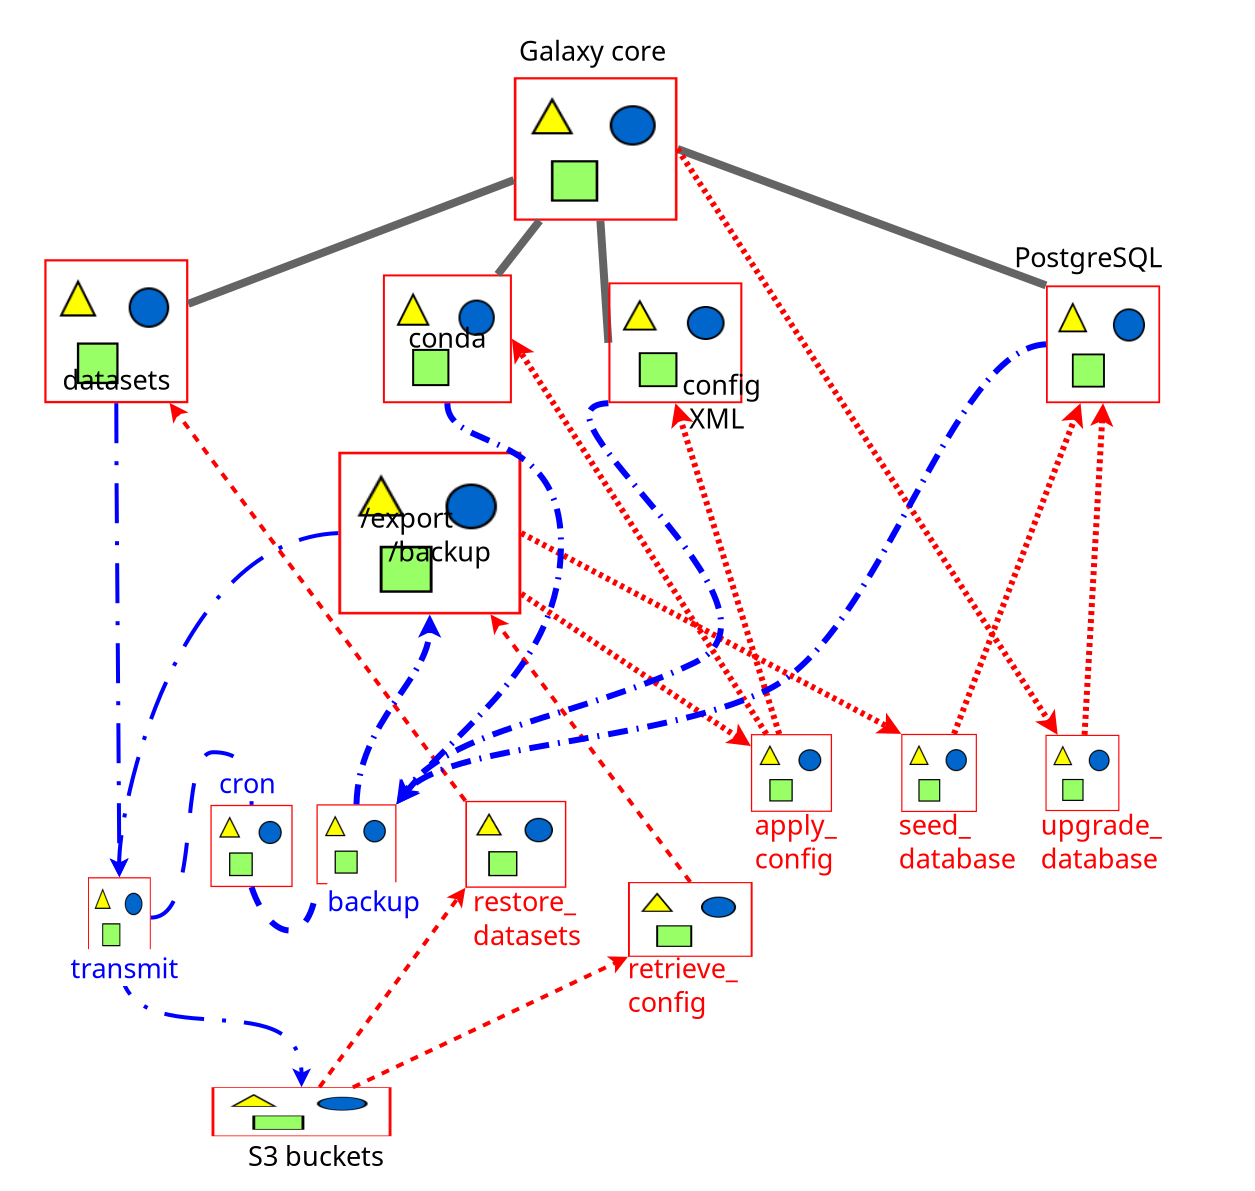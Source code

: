 <?xml version="1.0" encoding="UTF-8"?>
<dia:diagram xmlns:dia="http://www.lysator.liu.se/~alla/dia/">
  <dia:layer name="Background" visible="true" connectable="true">
    <dia:object type="Standard - Box" version="0" id="O0">
      <dia:attribute name="obj_pos">
        <dia:point val="7.05,-8.153"/>
      </dia:attribute>
      <dia:attribute name="obj_bb">
        <dia:rectangle val="7,-8.203;69.7,51.297"/>
      </dia:attribute>
      <dia:attribute name="elem_corner">
        <dia:point val="7.05,-8.153"/>
      </dia:attribute>
      <dia:attribute name="elem_width">
        <dia:real val="62.6"/>
      </dia:attribute>
      <dia:attribute name="elem_height">
        <dia:real val="59.4"/>
      </dia:attribute>
      <dia:attribute name="border_color">
        <dia:color val="#ffffffff"/>
      </dia:attribute>
      <dia:attribute name="show_background">
        <dia:boolean val="true"/>
      </dia:attribute>
    </dia:object>
  </dia:layer>
  <dia:layer name="foreground" visible="true" connectable="true" active="true">
    <dia:object type="Standard - Image" version="0" id="O1">
      <dia:attribute name="obj_pos">
        <dia:point val="32.644,-4.394"/>
      </dia:attribute>
      <dia:attribute name="obj_bb">
        <dia:rectangle val="32.644,-4.394;40.824,2.783"/>
      </dia:attribute>
      <dia:attribute name="elem_corner">
        <dia:point val="32.644,-4.394"/>
      </dia:attribute>
      <dia:attribute name="elem_width">
        <dia:real val="8.18"/>
      </dia:attribute>
      <dia:attribute name="elem_height">
        <dia:real val="7.177"/>
      </dia:attribute>
      <dia:attribute name="draw_border">
        <dia:boolean val="false"/>
      </dia:attribute>
      <dia:attribute name="keep_aspect">
        <dia:boolean val="true"/>
      </dia:attribute>
      <dia:attribute name="file">
        <dia:string>#/zpdrone/drone/home/art/src/galaxy-tardis-poster/tardis_cartoon/GalaxyInstance.svg#</dia:string>
      </dia:attribute>
    </dia:object>
    <dia:object type="Standard - Image" version="0" id="O2">
      <dia:attribute name="obj_pos">
        <dia:point val="9.165,4.707"/>
      </dia:attribute>
      <dia:attribute name="obj_bb">
        <dia:rectangle val="9.165,4.707;16.365,11.907"/>
      </dia:attribute>
      <dia:attribute name="elem_corner">
        <dia:point val="9.165,4.707"/>
      </dia:attribute>
      <dia:attribute name="elem_width">
        <dia:real val="7.2"/>
      </dia:attribute>
      <dia:attribute name="elem_height">
        <dia:real val="7.2"/>
      </dia:attribute>
      <dia:attribute name="draw_border">
        <dia:boolean val="false"/>
      </dia:attribute>
      <dia:attribute name="keep_aspect">
        <dia:boolean val="true"/>
      </dia:attribute>
      <dia:attribute name="file">
        <dia:string>#/zpdrone/drone/home/art/src/galaxy-tardis-poster/tardis_cartoon/dataset-148595.svg#</dia:string>
      </dia:attribute>
    </dia:object>
    <dia:object type="Standard - Image" version="0" id="O3">
      <dia:attribute name="obj_pos">
        <dia:point val="26.095,5.468"/>
      </dia:attribute>
      <dia:attribute name="obj_bb">
        <dia:rectangle val="26.095,5.468;32.545,11.907"/>
      </dia:attribute>
      <dia:attribute name="elem_corner">
        <dia:point val="26.095,5.468"/>
      </dia:attribute>
      <dia:attribute name="elem_width">
        <dia:real val="6.45"/>
      </dia:attribute>
      <dia:attribute name="elem_height">
        <dia:real val="6.44"/>
      </dia:attribute>
      <dia:attribute name="draw_border">
        <dia:boolean val="false"/>
      </dia:attribute>
      <dia:attribute name="keep_aspect">
        <dia:boolean val="true"/>
      </dia:attribute>
      <dia:attribute name="file">
        <dia:string>#/zpdrone/drone/home/art/src/galaxy-tardis-poster/Ouroboros-simple.svg#</dia:string>
      </dia:attribute>
    </dia:object>
    <dia:object type="Standard - Image" version="0" id="O4">
      <dia:attribute name="obj_pos">
        <dia:point val="44.496,28.451"/>
      </dia:attribute>
      <dia:attribute name="obj_bb">
        <dia:rectangle val="44.496,28.451;48.553,32.34"/>
      </dia:attribute>
      <dia:attribute name="elem_corner">
        <dia:point val="44.496,28.451"/>
      </dia:attribute>
      <dia:attribute name="elem_width">
        <dia:real val="4.056"/>
      </dia:attribute>
      <dia:attribute name="elem_height">
        <dia:real val="3.889"/>
      </dia:attribute>
      <dia:attribute name="draw_border">
        <dia:boolean val="false"/>
      </dia:attribute>
      <dia:attribute name="keep_aspect">
        <dia:boolean val="true"/>
      </dia:attribute>
      <dia:attribute name="file">
        <dia:string>#/zpdrone/drone/home/art/src/galaxy-tardis-poster/gears-467261-153008-mix.svg#</dia:string>
      </dia:attribute>
    </dia:object>
    <dia:object type="Standard - Image" version="0" id="O5">
      <dia:attribute name="obj_pos">
        <dia:point val="59.249,6.017"/>
      </dia:attribute>
      <dia:attribute name="obj_bb">
        <dia:rectangle val="59.249,6.017;64.959,11.907"/>
      </dia:attribute>
      <dia:attribute name="elem_corner">
        <dia:point val="59.249,6.017"/>
      </dia:attribute>
      <dia:attribute name="elem_width">
        <dia:real val="5.71"/>
      </dia:attribute>
      <dia:attribute name="elem_height">
        <dia:real val="5.89"/>
      </dia:attribute>
      <dia:attribute name="draw_border">
        <dia:boolean val="false"/>
      </dia:attribute>
      <dia:attribute name="keep_aspect">
        <dia:boolean val="true"/>
      </dia:attribute>
      <dia:attribute name="file">
        <dia:string>#/zpdrone/drone/home/art/src/galaxy-tardis-poster/tardis_cartoon/Postgresql_elephant.svg#</dia:string>
      </dia:attribute>
    </dia:object>
    <dia:object type="Standard - Image" version="0" id="O6">
      <dia:attribute name="obj_pos">
        <dia:point val="23.863,14.336"/>
      </dia:attribute>
      <dia:attribute name="obj_bb">
        <dia:rectangle val="23.863,14.336;33.013,22.469"/>
      </dia:attribute>
      <dia:attribute name="elem_corner">
        <dia:point val="23.863,14.336"/>
      </dia:attribute>
      <dia:attribute name="elem_width">
        <dia:real val="9.15"/>
      </dia:attribute>
      <dia:attribute name="elem_height">
        <dia:real val="8.133"/>
      </dia:attribute>
      <dia:attribute name="draw_border">
        <dia:boolean val="false"/>
      </dia:attribute>
      <dia:attribute name="keep_aspect">
        <dia:boolean val="true"/>
      </dia:attribute>
      <dia:attribute name="file">
        <dia:string>#/zpdrone/drone/home/art/src/galaxy-tardis-poster/tardis_cartoon/folder-151584.svg#</dia:string>
      </dia:attribute>
    </dia:object>
    <dia:object type="Standard - Image" version="0" id="O7">
      <dia:attribute name="obj_pos">
        <dia:point val="11.35,35.607"/>
      </dia:attribute>
      <dia:attribute name="obj_bb">
        <dia:rectangle val="11.35,35.607;14.489,39.589"/>
      </dia:attribute>
      <dia:attribute name="elem_corner">
        <dia:point val="11.35,35.607"/>
      </dia:attribute>
      <dia:attribute name="elem_width">
        <dia:real val="3.139"/>
      </dia:attribute>
      <dia:attribute name="elem_height">
        <dia:real val="3.982"/>
      </dia:attribute>
      <dia:attribute name="draw_border">
        <dia:boolean val="false"/>
      </dia:attribute>
      <dia:attribute name="keep_aspect">
        <dia:boolean val="true"/>
      </dia:attribute>
      <dia:attribute name="file">
        <dia:string>#/zpdrone/drone/home/art/src/galaxy-tardis-poster/transmitter-312354.svg#</dia:string>
      </dia:attribute>
    </dia:object>
    <dia:object type="Standard - Image" version="0" id="O8">
      <dia:attribute name="obj_pos">
        <dia:point val="17.528,46.108"/>
      </dia:attribute>
      <dia:attribute name="obj_bb">
        <dia:rectangle val="17.528,46.108;26.523,48.558"/>
      </dia:attribute>
      <dia:attribute name="elem_corner">
        <dia:point val="17.528,46.108"/>
      </dia:attribute>
      <dia:attribute name="elem_width">
        <dia:real val="8.996"/>
      </dia:attribute>
      <dia:attribute name="elem_height">
        <dia:real val="2.45"/>
      </dia:attribute>
      <dia:attribute name="draw_border">
        <dia:boolean val="false"/>
      </dia:attribute>
      <dia:attribute name="keep_aspect">
        <dia:boolean val="true"/>
      </dia:attribute>
      <dia:attribute name="file">
        <dia:string>#/zpdrone/drone/home/art/src/galaxy-tardis-poster/tardis_cartoon/Ceph_logo.png#</dia:string>
      </dia:attribute>
    </dia:object>
    <dia:object type="Standard - Image" version="0" id="O9">
      <dia:attribute name="obj_pos">
        <dia:point val="30.219,31.79"/>
      </dia:attribute>
      <dia:attribute name="obj_bb">
        <dia:rectangle val="30.219,31.79;35.269,36.135"/>
      </dia:attribute>
      <dia:attribute name="elem_corner">
        <dia:point val="30.219,31.79"/>
      </dia:attribute>
      <dia:attribute name="elem_width">
        <dia:real val="5.05"/>
      </dia:attribute>
      <dia:attribute name="elem_height">
        <dia:real val="4.346"/>
      </dia:attribute>
      <dia:attribute name="draw_border">
        <dia:boolean val="false"/>
      </dia:attribute>
      <dia:attribute name="keep_aspect">
        <dia:boolean val="true"/>
      </dia:attribute>
      <dia:attribute name="file">
        <dia:string>#/zpdrone/drone/home/art/src/galaxy-tardis-poster/dataset-148595-153008-mix.svg#</dia:string>
      </dia:attribute>
    </dia:object>
    <dia:object type="Standard - Image" version="0" id="O10">
      <dia:attribute name="obj_pos">
        <dia:point val="38.348,35.849"/>
      </dia:attribute>
      <dia:attribute name="obj_bb">
        <dia:rectangle val="38.348,35.849;44.581,39.589"/>
      </dia:attribute>
      <dia:attribute name="elem_corner">
        <dia:point val="38.348,35.849"/>
      </dia:attribute>
      <dia:attribute name="elem_width">
        <dia:real val="6.233"/>
      </dia:attribute>
      <dia:attribute name="elem_height">
        <dia:real val="3.74"/>
      </dia:attribute>
      <dia:attribute name="draw_border">
        <dia:boolean val="false"/>
      </dia:attribute>
      <dia:attribute name="keep_aspect">
        <dia:boolean val="true"/>
      </dia:attribute>
      <dia:attribute name="file">
        <dia:string>#/zpdrone/drone/home/art/src/galaxy-tardis-poster/undelete-146276.svg#</dia:string>
      </dia:attribute>
    </dia:object>
    <dia:object type="Standard - Image" version="0" id="O11">
      <dia:attribute name="obj_pos">
        <dia:point val="52.013,28.441"/>
      </dia:attribute>
      <dia:attribute name="obj_bb">
        <dia:rectangle val="52.013,28.441;55.796,32.349"/>
      </dia:attribute>
      <dia:attribute name="elem_corner">
        <dia:point val="52.013,28.441"/>
      </dia:attribute>
      <dia:attribute name="elem_width">
        <dia:real val="3.783"/>
      </dia:attribute>
      <dia:attribute name="elem_height">
        <dia:real val="3.908"/>
      </dia:attribute>
      <dia:attribute name="draw_border">
        <dia:boolean val="false"/>
      </dia:attribute>
      <dia:attribute name="keep_aspect">
        <dia:boolean val="true"/>
      </dia:attribute>
      <dia:attribute name="file">
        <dia:string>#/zpdrone/drone/home/art/src/galaxy-tardis-poster/PostgreSQL-153008-mix.svg#</dia:string>
      </dia:attribute>
    </dia:object>
    <dia:object type="Standard - Image" version="0" id="O12">
      <dia:attribute name="obj_pos">
        <dia:point val="59.223,28.488"/>
      </dia:attribute>
      <dia:attribute name="obj_bb">
        <dia:rectangle val="59.223,28.488;62.921,32.302"/>
      </dia:attribute>
      <dia:attribute name="elem_corner">
        <dia:point val="59.223,28.488"/>
      </dia:attribute>
      <dia:attribute name="elem_width">
        <dia:real val="3.697"/>
      </dia:attribute>
      <dia:attribute name="elem_height">
        <dia:real val="3.814"/>
      </dia:attribute>
      <dia:attribute name="draw_border">
        <dia:boolean val="false"/>
      </dia:attribute>
      <dia:attribute name="keep_aspect">
        <dia:boolean val="true"/>
      </dia:attribute>
      <dia:attribute name="file">
        <dia:string>#/zpdrone/drone/home/art/src/galaxy-tardis-poster/PostgreSQL_upgrade.svg#</dia:string>
      </dia:attribute>
    </dia:object>
    <dia:object type="Standard - Image" version="0" id="O13">
      <dia:attribute name="obj_pos">
        <dia:point val="22.774,31.962"/>
      </dia:attribute>
      <dia:attribute name="obj_bb">
        <dia:rectangle val="22.774,31.962;26.774,35.962"/>
      </dia:attribute>
      <dia:attribute name="elem_corner">
        <dia:point val="22.774,31.962"/>
      </dia:attribute>
      <dia:attribute name="elem_width">
        <dia:real val="4"/>
      </dia:attribute>
      <dia:attribute name="elem_height">
        <dia:real val="4"/>
      </dia:attribute>
      <dia:attribute name="draw_border">
        <dia:boolean val="false"/>
      </dia:attribute>
      <dia:attribute name="keep_aspect">
        <dia:boolean val="true"/>
      </dia:attribute>
      <dia:attribute name="file">
        <dia:string>#/zpdrone/drone/home/art/src/galaxy-tardis-poster/backup-153008.svg#</dia:string>
      </dia:attribute>
    </dia:object>
    <dia:object type="Standard - Image" version="0" id="O14">
      <dia:attribute name="obj_pos">
        <dia:point val="17.471,31.99"/>
      </dia:attribute>
      <dia:attribute name="obj_bb">
        <dia:rectangle val="17.471,31.99;21.582,36.101"/>
      </dia:attribute>
      <dia:attribute name="elem_corner">
        <dia:point val="17.471,31.99"/>
      </dia:attribute>
      <dia:attribute name="elem_width">
        <dia:real val="4.111"/>
      </dia:attribute>
      <dia:attribute name="elem_height">
        <dia:real val="4.111"/>
      </dia:attribute>
      <dia:attribute name="draw_border">
        <dia:boolean val="false"/>
      </dia:attribute>
      <dia:attribute name="keep_aspect">
        <dia:boolean val="true"/>
      </dia:attribute>
      <dia:attribute name="file">
        <dia:string>#/zpdrone/drone/home/art/src/galaxy-tardis-poster/clock-308937.svg#</dia:string>
      </dia:attribute>
    </dia:object>
    <dia:object type="Standard - Line" version="0" id="O15">
      <dia:attribute name="obj_pos">
        <dia:point val="16.365,6.939"/>
      </dia:attribute>
      <dia:attribute name="obj_bb">
        <dia:rectangle val="16.107,0.49;32.905,7.197"/>
      </dia:attribute>
      <dia:attribute name="conn_endpoints">
        <dia:point val="16.365,6.939"/>
        <dia:point val="32.647,0.748"/>
      </dia:attribute>
      <dia:attribute name="numcp">
        <dia:int val="1"/>
      </dia:attribute>
      <dia:attribute name="line_color">
        <dia:color val="#646464ff"/>
      </dia:attribute>
      <dia:attribute name="line_width">
        <dia:real val="0.4"/>
      </dia:attribute>
      <dia:connections>
        <dia:connection handle="0" to="O2" connection="8"/>
        <dia:connection handle="1" to="O1" connection="8"/>
      </dia:connections>
    </dia:object>
    <dia:object type="Standard - Line" version="0" id="O16">
      <dia:attribute name="obj_pos">
        <dia:point val="31.835,5.468"/>
      </dia:attribute>
      <dia:attribute name="obj_bb">
        <dia:rectangle val="31.554,2.502;34.213,5.748"/>
      </dia:attribute>
      <dia:attribute name="conn_endpoints">
        <dia:point val="31.835,5.468"/>
        <dia:point val="33.932,2.783"/>
      </dia:attribute>
      <dia:attribute name="numcp">
        <dia:int val="1"/>
      </dia:attribute>
      <dia:attribute name="line_color">
        <dia:color val="#646464ff"/>
      </dia:attribute>
      <dia:attribute name="line_width">
        <dia:real val="0.4"/>
      </dia:attribute>
      <dia:connections>
        <dia:connection handle="0" to="O3" connection="8"/>
        <dia:connection handle="1" to="O1" connection="8"/>
      </dia:connections>
    </dia:object>
    <dia:object type="Standard - Line" version="0" id="O17">
      <dia:attribute name="obj_pos">
        <dia:point val="37.369,8.887"/>
      </dia:attribute>
      <dia:attribute name="obj_bb">
        <dia:rectangle val="36.757,2.57;37.582,9.1"/>
      </dia:attribute>
      <dia:attribute name="conn_endpoints">
        <dia:point val="37.369,8.887"/>
        <dia:point val="36.969,2.782"/>
      </dia:attribute>
      <dia:attribute name="numcp">
        <dia:int val="1"/>
      </dia:attribute>
      <dia:attribute name="line_color">
        <dia:color val="#646464ff"/>
      </dia:attribute>
      <dia:attribute name="line_width">
        <dia:real val="0.4"/>
      </dia:attribute>
      <dia:connections>
        <dia:connection handle="0" to="O39" connection="3"/>
        <dia:connection handle="1" to="O1" connection="8"/>
      </dia:connections>
    </dia:object>
    <dia:object type="Standard - Line" version="0" id="O18">
      <dia:attribute name="obj_pos">
        <dia:point val="59.249,6.017"/>
      </dia:attribute>
      <dia:attribute name="obj_bb">
        <dia:rectangle val="40.567,-1.063;59.506,6.274"/>
      </dia:attribute>
      <dia:attribute name="conn_endpoints">
        <dia:point val="59.249,6.017"/>
        <dia:point val="40.824,-0.806"/>
      </dia:attribute>
      <dia:attribute name="numcp">
        <dia:int val="1"/>
      </dia:attribute>
      <dia:attribute name="line_color">
        <dia:color val="#646464ff"/>
      </dia:attribute>
      <dia:attribute name="line_width">
        <dia:real val="0.4"/>
      </dia:attribute>
      <dia:connections>
        <dia:connection handle="0" to="O5" connection="0"/>
        <dia:connection handle="1" to="O1" connection="4"/>
      </dia:connections>
    </dia:object>
    <dia:object type="Standard - Line" version="0" id="O19">
      <dia:attribute name="obj_pos">
        <dia:point val="40.824,-0.806"/>
      </dia:attribute>
      <dia:attribute name="obj_bb">
        <dia:rectangle val="40.617,-1.013;60.042,28.696"/>
      </dia:attribute>
      <dia:attribute name="conn_endpoints">
        <dia:point val="40.824,-0.806"/>
        <dia:point val="59.835,28.488"/>
      </dia:attribute>
      <dia:attribute name="numcp">
        <dia:int val="1"/>
      </dia:attribute>
      <dia:attribute name="line_color">
        <dia:color val="#ff0000ff"/>
      </dia:attribute>
      <dia:attribute name="line_width">
        <dia:real val="0.3"/>
      </dia:attribute>
      <dia:attribute name="line_style">
        <dia:enum val="4"/>
      </dia:attribute>
      <dia:attribute name="end_arrow">
        <dia:enum val="22"/>
      </dia:attribute>
      <dia:attribute name="end_arrow_length">
        <dia:real val="0.5"/>
      </dia:attribute>
      <dia:attribute name="end_arrow_width">
        <dia:real val="0.5"/>
      </dia:attribute>
      <dia:attribute name="dashlength">
        <dia:real val="2.0"/>
      </dia:attribute>
      <dia:connections>
        <dia:connection handle="0" to="O1" connection="4"/>
        <dia:connection handle="1" to="O12" connection="8"/>
      </dia:connections>
    </dia:object>
    <dia:object type="Standard - Line" version="0" id="O20">
      <dia:attribute name="obj_pos">
        <dia:point val="61.178,28.489"/>
      </dia:attribute>
      <dia:attribute name="obj_bb">
        <dia:rectangle val="61.02,11.749;62.623,28.647"/>
      </dia:attribute>
      <dia:attribute name="conn_endpoints">
        <dia:point val="61.178,28.489"/>
        <dia:point val="62.104,11.907"/>
      </dia:attribute>
      <dia:attribute name="numcp">
        <dia:int val="1"/>
      </dia:attribute>
      <dia:attribute name="line_color">
        <dia:color val="#ff0000ff"/>
      </dia:attribute>
      <dia:attribute name="line_width">
        <dia:real val="0.3"/>
      </dia:attribute>
      <dia:attribute name="line_style">
        <dia:enum val="4"/>
      </dia:attribute>
      <dia:attribute name="end_arrow">
        <dia:enum val="22"/>
      </dia:attribute>
      <dia:attribute name="end_arrow_length">
        <dia:real val="0.5"/>
      </dia:attribute>
      <dia:attribute name="end_arrow_width">
        <dia:real val="0.5"/>
      </dia:attribute>
      <dia:attribute name="dashlength">
        <dia:real val="2.0"/>
      </dia:attribute>
      <dia:connections>
        <dia:connection handle="0" to="O12" connection="8"/>
        <dia:connection handle="1" to="O5" connection="6"/>
      </dia:connections>
    </dia:object>
    <dia:object type="Standard - Line" version="0" id="O21">
      <dia:attribute name="obj_pos">
        <dia:point val="33.013,18.402"/>
      </dia:attribute>
      <dia:attribute name="obj_bb">
        <dia:rectangle val="32.81,18.2;52.216,28.644"/>
      </dia:attribute>
      <dia:attribute name="conn_endpoints">
        <dia:point val="33.013,18.402"/>
        <dia:point val="52.013,28.441"/>
      </dia:attribute>
      <dia:attribute name="numcp">
        <dia:int val="1"/>
      </dia:attribute>
      <dia:attribute name="line_color">
        <dia:color val="#ff0000ff"/>
      </dia:attribute>
      <dia:attribute name="line_width">
        <dia:real val="0.3"/>
      </dia:attribute>
      <dia:attribute name="line_style">
        <dia:enum val="4"/>
      </dia:attribute>
      <dia:attribute name="end_arrow">
        <dia:enum val="22"/>
      </dia:attribute>
      <dia:attribute name="end_arrow_length">
        <dia:real val="0.5"/>
      </dia:attribute>
      <dia:attribute name="end_arrow_width">
        <dia:real val="0.5"/>
      </dia:attribute>
      <dia:attribute name="dashlength">
        <dia:real val="2.0"/>
      </dia:attribute>
      <dia:connections>
        <dia:connection handle="0" to="O6" connection="4"/>
        <dia:connection handle="1" to="O11" connection="0"/>
      </dia:connections>
    </dia:object>
    <dia:object type="Standard - Line" version="0" id="O22">
      <dia:attribute name="obj_pos">
        <dia:point val="54.652,28.442"/>
      </dia:attribute>
      <dia:attribute name="obj_bb">
        <dia:rectangle val="54.458,11.712;61.172,28.636"/>
      </dia:attribute>
      <dia:attribute name="conn_endpoints">
        <dia:point val="54.652,28.442"/>
        <dia:point val="60.978,11.905"/>
      </dia:attribute>
      <dia:attribute name="numcp">
        <dia:int val="1"/>
      </dia:attribute>
      <dia:attribute name="line_color">
        <dia:color val="#ff0000ff"/>
      </dia:attribute>
      <dia:attribute name="line_width">
        <dia:real val="0.3"/>
      </dia:attribute>
      <dia:attribute name="line_style">
        <dia:enum val="4"/>
      </dia:attribute>
      <dia:attribute name="end_arrow">
        <dia:enum val="22"/>
      </dia:attribute>
      <dia:attribute name="end_arrow_length">
        <dia:real val="0.5"/>
      </dia:attribute>
      <dia:attribute name="end_arrow_width">
        <dia:real val="0.5"/>
      </dia:attribute>
      <dia:attribute name="dashlength">
        <dia:real val="2.0"/>
      </dia:attribute>
      <dia:connections>
        <dia:connection handle="0" to="O11" connection="8"/>
        <dia:connection handle="1" to="O5" connection="8"/>
      </dia:connections>
    </dia:object>
    <dia:object type="Standard - Line" version="0" id="O23">
      <dia:attribute name="obj_pos">
        <dia:point val="24.592,46.115"/>
      </dia:attribute>
      <dia:attribute name="obj_bb">
        <dia:rectangle val="24.459,39.456;38.481,46.249"/>
      </dia:attribute>
      <dia:attribute name="conn_endpoints">
        <dia:point val="24.592,46.115"/>
        <dia:point val="38.348,39.589"/>
      </dia:attribute>
      <dia:attribute name="numcp">
        <dia:int val="1"/>
      </dia:attribute>
      <dia:attribute name="line_color">
        <dia:color val="#ff0000ff"/>
      </dia:attribute>
      <dia:attribute name="line_width">
        <dia:real val="0.2"/>
      </dia:attribute>
      <dia:attribute name="line_style">
        <dia:enum val="4"/>
      </dia:attribute>
      <dia:attribute name="end_arrow">
        <dia:enum val="22"/>
      </dia:attribute>
      <dia:attribute name="end_arrow_length">
        <dia:real val="0.5"/>
      </dia:attribute>
      <dia:attribute name="end_arrow_width">
        <dia:real val="0.5"/>
      </dia:attribute>
      <dia:attribute name="dashlength">
        <dia:real val="4"/>
      </dia:attribute>
      <dia:connections>
        <dia:connection handle="0" to="O8" connection="8"/>
        <dia:connection handle="1" to="O10" connection="5"/>
      </dia:connections>
    </dia:object>
    <dia:object type="Standard - Line" version="0" id="O24">
      <dia:attribute name="obj_pos">
        <dia:point val="22.922,46.108"/>
      </dia:attribute>
      <dia:attribute name="obj_bb">
        <dia:rectangle val="22.782,35.995;30.359,46.248"/>
      </dia:attribute>
      <dia:attribute name="conn_endpoints">
        <dia:point val="22.922,46.108"/>
        <dia:point val="30.219,36.135"/>
      </dia:attribute>
      <dia:attribute name="numcp">
        <dia:int val="1"/>
      </dia:attribute>
      <dia:attribute name="line_color">
        <dia:color val="#ff0000ff"/>
      </dia:attribute>
      <dia:attribute name="line_width">
        <dia:real val="0.2"/>
      </dia:attribute>
      <dia:attribute name="line_style">
        <dia:enum val="4"/>
      </dia:attribute>
      <dia:attribute name="end_arrow">
        <dia:enum val="22"/>
      </dia:attribute>
      <dia:attribute name="end_arrow_length">
        <dia:real val="0.5"/>
      </dia:attribute>
      <dia:attribute name="end_arrow_width">
        <dia:real val="0.5"/>
      </dia:attribute>
      <dia:attribute name="dashlength">
        <dia:real val="4"/>
      </dia:attribute>
      <dia:connections>
        <dia:connection handle="0" to="O8" connection="8"/>
        <dia:connection handle="1" to="O9" connection="5"/>
      </dia:connections>
    </dia:object>
    <dia:object type="Standard - Line" version="0" id="O25">
      <dia:attribute name="obj_pos">
        <dia:point val="30.219,31.79"/>
      </dia:attribute>
      <dia:attribute name="obj_bb">
        <dia:rectangle val="15.293,11.756;30.359,31.93"/>
      </dia:attribute>
      <dia:attribute name="conn_endpoints">
        <dia:point val="30.219,31.79"/>
        <dia:point val="15.433,11.896"/>
      </dia:attribute>
      <dia:attribute name="numcp">
        <dia:int val="1"/>
      </dia:attribute>
      <dia:attribute name="line_color">
        <dia:color val="#ff0000ff"/>
      </dia:attribute>
      <dia:attribute name="line_width">
        <dia:real val="0.2"/>
      </dia:attribute>
      <dia:attribute name="line_style">
        <dia:enum val="4"/>
      </dia:attribute>
      <dia:attribute name="end_arrow">
        <dia:enum val="22"/>
      </dia:attribute>
      <dia:attribute name="end_arrow_length">
        <dia:real val="0.5"/>
      </dia:attribute>
      <dia:attribute name="end_arrow_width">
        <dia:real val="0.5"/>
      </dia:attribute>
      <dia:attribute name="dashlength">
        <dia:real val="4"/>
      </dia:attribute>
      <dia:connections>
        <dia:connection handle="0" to="O9" connection="0"/>
        <dia:connection handle="1" to="O2" connection="8"/>
      </dia:connections>
    </dia:object>
    <dia:object type="Standard - Line" version="0" id="O26">
      <dia:attribute name="obj_pos">
        <dia:point val="41.465,35.849"/>
      </dia:attribute>
      <dia:attribute name="obj_bb">
        <dia:rectangle val="31.334,22.328;41.605,35.989"/>
      </dia:attribute>
      <dia:attribute name="conn_endpoints">
        <dia:point val="41.465,35.849"/>
        <dia:point val="31.474,22.468"/>
      </dia:attribute>
      <dia:attribute name="numcp">
        <dia:int val="1"/>
      </dia:attribute>
      <dia:attribute name="line_color">
        <dia:color val="#ff0000ff"/>
      </dia:attribute>
      <dia:attribute name="line_width">
        <dia:real val="0.2"/>
      </dia:attribute>
      <dia:attribute name="line_style">
        <dia:enum val="4"/>
      </dia:attribute>
      <dia:attribute name="end_arrow">
        <dia:enum val="22"/>
      </dia:attribute>
      <dia:attribute name="end_arrow_length">
        <dia:real val="0.5"/>
      </dia:attribute>
      <dia:attribute name="end_arrow_width">
        <dia:real val="0.5"/>
      </dia:attribute>
      <dia:attribute name="dashlength">
        <dia:real val="4"/>
      </dia:attribute>
      <dia:connections>
        <dia:connection handle="0" to="O10" connection="1"/>
        <dia:connection handle="1" to="O6" connection="8"/>
      </dia:connections>
    </dia:object>
    <dia:object type="Standard - Line" version="0" id="O27">
      <dia:attribute name="obj_pos">
        <dia:point val="45.914,28.452"/>
      </dia:attribute>
      <dia:attribute name="obj_bb">
        <dia:rectangle val="40.511,11.719;46.102,28.64"/>
      </dia:attribute>
      <dia:attribute name="conn_endpoints">
        <dia:point val="45.914,28.452"/>
        <dia:point val="40.719,11.907"/>
      </dia:attribute>
      <dia:attribute name="numcp">
        <dia:int val="1"/>
      </dia:attribute>
      <dia:attribute name="line_color">
        <dia:color val="#ff0000ff"/>
      </dia:attribute>
      <dia:attribute name="line_width">
        <dia:real val="0.3"/>
      </dia:attribute>
      <dia:attribute name="line_style">
        <dia:enum val="4"/>
      </dia:attribute>
      <dia:attribute name="end_arrow">
        <dia:enum val="22"/>
      </dia:attribute>
      <dia:attribute name="end_arrow_length">
        <dia:real val="0.5"/>
      </dia:attribute>
      <dia:attribute name="end_arrow_width">
        <dia:real val="0.5"/>
      </dia:attribute>
      <dia:attribute name="dashlength">
        <dia:real val="2.0"/>
      </dia:attribute>
      <dia:connections>
        <dia:connection handle="0" to="O4" connection="8"/>
        <dia:connection handle="1" to="O39" connection="6"/>
      </dia:connections>
    </dia:object>
    <dia:object type="Standard - Line" version="0" id="O28">
      <dia:attribute name="obj_pos">
        <dia:point val="45.274,28.453"/>
      </dia:attribute>
      <dia:attribute name="obj_bb">
        <dia:rectangle val="32.338,8.48;45.481,28.66"/>
      </dia:attribute>
      <dia:attribute name="conn_endpoints">
        <dia:point val="45.274,28.453"/>
        <dia:point val="32.545,8.687"/>
      </dia:attribute>
      <dia:attribute name="numcp">
        <dia:int val="1"/>
      </dia:attribute>
      <dia:attribute name="line_color">
        <dia:color val="#ff0000ff"/>
      </dia:attribute>
      <dia:attribute name="line_width">
        <dia:real val="0.3"/>
      </dia:attribute>
      <dia:attribute name="line_style">
        <dia:enum val="4"/>
      </dia:attribute>
      <dia:attribute name="end_arrow">
        <dia:enum val="22"/>
      </dia:attribute>
      <dia:attribute name="end_arrow_length">
        <dia:real val="0.5"/>
      </dia:attribute>
      <dia:attribute name="end_arrow_width">
        <dia:real val="0.5"/>
      </dia:attribute>
      <dia:attribute name="dashlength">
        <dia:real val="2.0"/>
      </dia:attribute>
      <dia:connections>
        <dia:connection handle="0" to="O4" connection="8"/>
        <dia:connection handle="1" to="O3" connection="4"/>
      </dia:connections>
    </dia:object>
    <dia:object type="Standard - Line" version="0" id="O29">
      <dia:attribute name="obj_pos">
        <dia:point val="33.013,21.436"/>
      </dia:attribute>
      <dia:attribute name="obj_bb">
        <dia:rectangle val="32.805,21.228;44.705,29.258"/>
      </dia:attribute>
      <dia:attribute name="conn_endpoints">
        <dia:point val="33.013,21.436"/>
        <dia:point val="44.497,29.05"/>
      </dia:attribute>
      <dia:attribute name="numcp">
        <dia:int val="1"/>
      </dia:attribute>
      <dia:attribute name="line_color">
        <dia:color val="#ff0000ff"/>
      </dia:attribute>
      <dia:attribute name="line_width">
        <dia:real val="0.3"/>
      </dia:attribute>
      <dia:attribute name="line_style">
        <dia:enum val="4"/>
      </dia:attribute>
      <dia:attribute name="end_arrow">
        <dia:enum val="22"/>
      </dia:attribute>
      <dia:attribute name="end_arrow_length">
        <dia:real val="0.5"/>
      </dia:attribute>
      <dia:attribute name="end_arrow_width">
        <dia:real val="0.5"/>
      </dia:attribute>
      <dia:attribute name="dashlength">
        <dia:real val="2.0"/>
      </dia:attribute>
      <dia:connections>
        <dia:connection handle="0" to="O6" connection="8"/>
        <dia:connection handle="1" to="O4" connection="8"/>
      </dia:connections>
    </dia:object>
    <dia:object type="Standard - BezierLine" version="0" id="O30">
      <dia:attribute name="obj_pos">
        <dia:point val="59.249,8.962"/>
      </dia:attribute>
      <dia:attribute name="obj_bb">
        <dia:rectangle val="26.774,8.807;59.404,31.962"/>
      </dia:attribute>
      <dia:attribute name="bez_points">
        <dia:point val="59.249,8.962"/>
        <dia:point val="54.483,9.139"/>
        <dia:point val="51.032,23.503"/>
        <dia:point val="45.286,26.258"/>
        <dia:point val="39.541,29.013"/>
        <dia:point val="29.117,28.872"/>
        <dia:point val="26.774,31.962"/>
      </dia:attribute>
      <dia:attribute name="corner_types">
        <dia:enum val="0"/>
        <dia:enum val="0"/>
        <dia:enum val="0"/>
      </dia:attribute>
      <dia:attribute name="line_color">
        <dia:color val="#0000ffff"/>
      </dia:attribute>
      <dia:attribute name="line_width">
        <dia:real val="0.3"/>
      </dia:attribute>
      <dia:attribute name="line_style">
        <dia:enum val="2"/>
      </dia:attribute>
      <dia:attribute name="end_arrow">
        <dia:enum val="22"/>
      </dia:attribute>
      <dia:attribute name="end_arrow_length">
        <dia:real val="0.5"/>
      </dia:attribute>
      <dia:attribute name="end_arrow_width">
        <dia:real val="0.5"/>
      </dia:attribute>
      <dia:connections>
        <dia:connection handle="0" to="O5" connection="3"/>
        <dia:connection handle="6" to="O13" connection="2"/>
      </dia:connections>
    </dia:object>
    <dia:object type="Standard - BezierLine" version="0" id="O31">
      <dia:attribute name="obj_pos">
        <dia:point val="37.369,11.907"/>
      </dia:attribute>
      <dia:attribute name="obj_bb">
        <dia:rectangle val="26.757,11.752;43.153,31.962"/>
      </dia:attribute>
      <dia:attribute name="bez_points">
        <dia:point val="37.369,11.907"/>
        <dia:point val="32.604,12.084"/>
        <dia:point val="47.402,22.136"/>
        <dia:point val="41.657,24.891"/>
        <dia:point val="35.911,27.646"/>
        <dia:point val="29.35,28.142"/>
        <dia:point val="26.774,31.962"/>
      </dia:attribute>
      <dia:attribute name="corner_types">
        <dia:enum val="0"/>
        <dia:enum val="0"/>
        <dia:enum val="0"/>
      </dia:attribute>
      <dia:attribute name="line_color">
        <dia:color val="#0000ffff"/>
      </dia:attribute>
      <dia:attribute name="line_width">
        <dia:real val="0.3"/>
      </dia:attribute>
      <dia:attribute name="line_style">
        <dia:enum val="2"/>
      </dia:attribute>
      <dia:attribute name="end_arrow">
        <dia:enum val="22"/>
      </dia:attribute>
      <dia:attribute name="end_arrow_length">
        <dia:real val="0.5"/>
      </dia:attribute>
      <dia:attribute name="end_arrow_width">
        <dia:real val="0.5"/>
      </dia:attribute>
      <dia:connections>
        <dia:connection handle="0" to="O39" connection="5"/>
        <dia:connection handle="6" to="O13" connection="2"/>
      </dia:connections>
    </dia:object>
    <dia:object type="Standard - BezierLine" version="0" id="O32">
      <dia:attribute name="obj_pos">
        <dia:point val="29.32,11.907"/>
      </dia:attribute>
      <dia:attribute name="obj_bb">
        <dia:rectangle val="26.774,11.756;35.15,31.962"/>
      </dia:attribute>
      <dia:attribute name="bez_points">
        <dia:point val="29.32,11.907"/>
        <dia:point val="29.307,14.38"/>
        <dia:point val="35.033,12.99"/>
        <dia:point val="35,19.024"/>
        <dia:point val="34.967,25.058"/>
        <dia:point val="29.966,27.977"/>
        <dia:point val="26.774,31.962"/>
      </dia:attribute>
      <dia:attribute name="corner_types">
        <dia:enum val="0"/>
        <dia:enum val="0"/>
        <dia:enum val="0"/>
      </dia:attribute>
      <dia:attribute name="line_color">
        <dia:color val="#0000ffff"/>
      </dia:attribute>
      <dia:attribute name="line_width">
        <dia:real val="0.3"/>
      </dia:attribute>
      <dia:attribute name="line_style">
        <dia:enum val="2"/>
      </dia:attribute>
      <dia:attribute name="end_arrow">
        <dia:enum val="22"/>
      </dia:attribute>
      <dia:attribute name="end_arrow_length">
        <dia:real val="0.5"/>
      </dia:attribute>
      <dia:attribute name="end_arrow_width">
        <dia:real val="0.5"/>
      </dia:attribute>
      <dia:connections>
        <dia:connection handle="0" to="O3" connection="6"/>
        <dia:connection handle="6" to="O13" connection="2"/>
      </dia:connections>
    </dia:object>
    <dia:object type="Standard - BezierLine" version="0" id="O33">
      <dia:attribute name="obj_pos">
        <dia:point val="24.774,31.962"/>
      </dia:attribute>
      <dia:attribute name="obj_bb">
        <dia:rectangle val="24.621,22.469;29.018,32.116"/>
      </dia:attribute>
      <dia:attribute name="bez_points">
        <dia:point val="24.774,31.962"/>
        <dia:point val="24.875,27.694"/>
        <dia:point val="28.424,25.741"/>
        <dia:point val="28.438,22.469"/>
      </dia:attribute>
      <dia:attribute name="corner_types">
        <dia:enum val="0"/>
        <dia:enum val="0"/>
      </dia:attribute>
      <dia:attribute name="line_color">
        <dia:color val="#0000ffff"/>
      </dia:attribute>
      <dia:attribute name="line_width">
        <dia:real val="0.3"/>
      </dia:attribute>
      <dia:attribute name="line_style">
        <dia:enum val="2"/>
      </dia:attribute>
      <dia:attribute name="end_arrow">
        <dia:enum val="22"/>
      </dia:attribute>
      <dia:attribute name="end_arrow_length">
        <dia:real val="0.5"/>
      </dia:attribute>
      <dia:attribute name="end_arrow_width">
        <dia:real val="0.5"/>
      </dia:attribute>
      <dia:connections>
        <dia:connection handle="0" to="O13" connection="1"/>
        <dia:connection handle="3" to="O6" connection="6"/>
      </dia:connections>
    </dia:object>
    <dia:object type="Standard - BezierLine" version="0" id="O34">
      <dia:attribute name="obj_pos">
        <dia:point val="23.863,18.402"/>
      </dia:attribute>
      <dia:attribute name="obj_bb">
        <dia:rectangle val="12.428,18.299;23.967,35.607"/>
      </dia:attribute>
      <dia:attribute name="bez_points">
        <dia:point val="23.863,18.402"/>
        <dia:point val="15.743,18.718"/>
        <dia:point val="12.854,32.045"/>
        <dia:point val="12.919,35.607"/>
      </dia:attribute>
      <dia:attribute name="corner_types">
        <dia:enum val="0"/>
        <dia:enum val="0"/>
      </dia:attribute>
      <dia:attribute name="line_color">
        <dia:color val="#0000ffff"/>
      </dia:attribute>
      <dia:attribute name="line_width">
        <dia:real val="0.2"/>
      </dia:attribute>
      <dia:attribute name="line_style">
        <dia:enum val="2"/>
      </dia:attribute>
      <dia:attribute name="dashlength">
        <dia:real val="2"/>
      </dia:attribute>
      <dia:attribute name="end_arrow">
        <dia:enum val="22"/>
      </dia:attribute>
      <dia:attribute name="end_arrow_length">
        <dia:real val="0.5"/>
      </dia:attribute>
      <dia:attribute name="end_arrow_width">
        <dia:real val="0.5"/>
      </dia:attribute>
      <dia:connections>
        <dia:connection handle="0" to="O6" connection="3"/>
        <dia:connection handle="3" to="O7" connection="1"/>
      </dia:connections>
    </dia:object>
    <dia:object type="Standard - BezierLine" version="0" id="O35">
      <dia:attribute name="obj_pos">
        <dia:point val="12.765,11.907"/>
      </dia:attribute>
      <dia:attribute name="obj_bb">
        <dia:rectangle val="12.44,11.807;13.388,35.607"/>
      </dia:attribute>
      <dia:attribute name="bez_points">
        <dia:point val="12.765,11.907"/>
        <dia:point val="12.761,16.058"/>
        <dia:point val="12.854,24.267"/>
        <dia:point val="12.919,35.607"/>
      </dia:attribute>
      <dia:attribute name="corner_types">
        <dia:enum val="0"/>
        <dia:enum val="0"/>
      </dia:attribute>
      <dia:attribute name="line_color">
        <dia:color val="#0000ffff"/>
      </dia:attribute>
      <dia:attribute name="line_width">
        <dia:real val="0.2"/>
      </dia:attribute>
      <dia:attribute name="line_style">
        <dia:enum val="2"/>
      </dia:attribute>
      <dia:attribute name="dashlength">
        <dia:real val="2"/>
      </dia:attribute>
      <dia:attribute name="end_arrow">
        <dia:enum val="22"/>
      </dia:attribute>
      <dia:attribute name="end_arrow_length">
        <dia:real val="0.5"/>
      </dia:attribute>
      <dia:attribute name="end_arrow_width">
        <dia:real val="0.5"/>
      </dia:attribute>
      <dia:connections>
        <dia:connection handle="0" to="O2" connection="6"/>
        <dia:connection handle="3" to="O7" connection="1"/>
      </dia:connections>
    </dia:object>
    <dia:object type="Standard - BezierLine" version="0" id="O36">
      <dia:attribute name="obj_pos">
        <dia:point val="12.919,39.589"/>
      </dia:attribute>
      <dia:attribute name="obj_bb">
        <dia:rectangle val="12.818,39.488;22.503,46.108"/>
      </dia:attribute>
      <dia:attribute name="bez_points">
        <dia:point val="12.919,39.589"/>
        <dia:point val="12.854,45.126"/>
        <dia:point val="22.046,40.436"/>
        <dia:point val="22.026,46.108"/>
      </dia:attribute>
      <dia:attribute name="corner_types">
        <dia:enum val="0"/>
        <dia:enum val="0"/>
      </dia:attribute>
      <dia:attribute name="line_color">
        <dia:color val="#0000ffff"/>
      </dia:attribute>
      <dia:attribute name="line_width">
        <dia:real val="0.2"/>
      </dia:attribute>
      <dia:attribute name="line_style">
        <dia:enum val="2"/>
      </dia:attribute>
      <dia:attribute name="dashlength">
        <dia:real val="2"/>
      </dia:attribute>
      <dia:attribute name="end_arrow">
        <dia:enum val="22"/>
      </dia:attribute>
      <dia:attribute name="end_arrow_length">
        <dia:real val="0.5"/>
      </dia:attribute>
      <dia:attribute name="end_arrow_width">
        <dia:real val="0.5"/>
      </dia:attribute>
      <dia:connections>
        <dia:connection handle="0" to="O7" connection="6"/>
        <dia:connection handle="3" to="O8" connection="1"/>
      </dia:connections>
    </dia:object>
    <dia:object type="Standard - BezierLine" version="0" id="O37">
      <dia:attribute name="obj_pos">
        <dia:point val="12.919,37.598"/>
      </dia:attribute>
      <dia:attribute name="obj_bb">
        <dia:rectangle val="14.386,29.258;19.63,37.727"/>
      </dia:attribute>
      <dia:attribute name="bez_points">
        <dia:point val="12.919,37.598"/>
        <dia:point val="15.55,37.644"/>
        <dia:point val="15.75,29.358"/>
        <dia:point val="17.617,29.358"/>
        <dia:point val="19.483,29.358"/>
        <dia:point val="19.55,30.892"/>
        <dia:point val="19.527,31.99"/>
      </dia:attribute>
      <dia:attribute name="corner_types">
        <dia:enum val="0"/>
        <dia:enum val="0"/>
        <dia:enum val="0"/>
      </dia:attribute>
      <dia:attribute name="line_color">
        <dia:color val="#0000ffff"/>
      </dia:attribute>
      <dia:attribute name="line_width">
        <dia:real val="0.2"/>
      </dia:attribute>
      <dia:attribute name="line_style">
        <dia:enum val="1"/>
      </dia:attribute>
      <dia:attribute name="dashlength">
        <dia:real val="1.5"/>
      </dia:attribute>
      <dia:connections>
        <dia:connection handle="0" to="O7" connection="8"/>
        <dia:connection handle="6" to="O14" connection="1"/>
      </dia:connections>
    </dia:object>
    <dia:object type="Standard - BezierLine" version="0" id="O38">
      <dia:attribute name="obj_pos">
        <dia:point val="19.527,36.101"/>
      </dia:attribute>
      <dia:attribute name="obj_bb">
        <dia:rectangle val="19.337,35.802;22.934,38.42"/>
      </dia:attribute>
      <dia:attribute name="bez_points">
        <dia:point val="19.527,36.101"/>
        <dia:point val="20.483,38.958"/>
        <dia:point val="22.55,39.075"/>
        <dia:point val="22.774,35.962"/>
      </dia:attribute>
      <dia:attribute name="corner_types">
        <dia:enum val="0"/>
        <dia:enum val="0"/>
      </dia:attribute>
      <dia:attribute name="line_color">
        <dia:color val="#0000ffff"/>
      </dia:attribute>
      <dia:attribute name="line_width">
        <dia:real val="0.3"/>
      </dia:attribute>
      <dia:attribute name="line_style">
        <dia:enum val="1"/>
      </dia:attribute>
      <dia:connections>
        <dia:connection handle="0" to="O14" connection="6"/>
        <dia:connection handle="3" to="O13" connection="5"/>
      </dia:connections>
    </dia:object>
    <dia:object type="Standard - Image" version="0" id="O39">
      <dia:attribute name="obj_pos">
        <dia:point val="37.369,5.867"/>
      </dia:attribute>
      <dia:attribute name="obj_bb">
        <dia:rectangle val="37.369,5.867;44.068,11.907"/>
      </dia:attribute>
      <dia:attribute name="elem_corner">
        <dia:point val="37.369,5.867"/>
      </dia:attribute>
      <dia:attribute name="elem_width">
        <dia:real val="6.699"/>
      </dia:attribute>
      <dia:attribute name="elem_height">
        <dia:real val="6.04"/>
      </dia:attribute>
      <dia:attribute name="draw_border">
        <dia:boolean val="false"/>
      </dia:attribute>
      <dia:attribute name="keep_aspect">
        <dia:boolean val="true"/>
      </dia:attribute>
      <dia:attribute name="file">
        <dia:string>#/zpdrone/drone/home/art/src/galaxy-tardis-poster/tardis_cartoon/gears-467261.svg#</dia:string>
      </dia:attribute>
    </dia:object>
    <dia:object type="Standard - Text" version="1" id="O40">
      <dia:attribute name="obj_pos">
        <dia:point val="10.069,11.23"/>
      </dia:attribute>
      <dia:attribute name="obj_bb">
        <dia:rectangle val="10.069,9.972;15.892,11.55"/>
      </dia:attribute>
      <dia:attribute name="text">
        <dia:composite type="text">
          <dia:attribute name="string">
            <dia:string>#datasets#</dia:string>
          </dia:attribute>
          <dia:attribute name="font">
            <dia:font family="sans" style="0" name="Helvetica"/>
          </dia:attribute>
          <dia:attribute name="height">
            <dia:real val="1.693"/>
          </dia:attribute>
          <dia:attribute name="pos">
            <dia:point val="10.069,11.23"/>
          </dia:attribute>
          <dia:attribute name="color">
            <dia:color val="#000000ff"/>
          </dia:attribute>
          <dia:attribute name="alignment">
            <dia:enum val="0"/>
          </dia:attribute>
        </dia:composite>
      </dia:attribute>
      <dia:attribute name="valign">
        <dia:enum val="3"/>
      </dia:attribute>
    </dia:object>
    <dia:object type="Standard - Text" version="1" id="O41">
      <dia:attribute name="obj_pos">
        <dia:point val="27.359,9.132"/>
      </dia:attribute>
      <dia:attribute name="obj_bb">
        <dia:rectangle val="27.359,7.875;31.482,9.452"/>
      </dia:attribute>
      <dia:attribute name="text">
        <dia:composite type="text">
          <dia:attribute name="string">
            <dia:string>#conda#</dia:string>
          </dia:attribute>
          <dia:attribute name="font">
            <dia:font family="sans" style="0" name="Helvetica"/>
          </dia:attribute>
          <dia:attribute name="height">
            <dia:real val="1.693"/>
          </dia:attribute>
          <dia:attribute name="pos">
            <dia:point val="27.359,9.132"/>
          </dia:attribute>
          <dia:attribute name="color">
            <dia:color val="#000000ff"/>
          </dia:attribute>
          <dia:attribute name="alignment">
            <dia:enum val="0"/>
          </dia:attribute>
        </dia:composite>
      </dia:attribute>
      <dia:attribute name="valign">
        <dia:enum val="3"/>
      </dia:attribute>
    </dia:object>
    <dia:object type="Standard - Text" version="1" id="O42">
      <dia:attribute name="obj_pos">
        <dia:point val="41.059,11.482"/>
      </dia:attribute>
      <dia:attribute name="obj_bb">
        <dia:rectangle val="41.059,10.225;45.204,13.495"/>
      </dia:attribute>
      <dia:attribute name="text">
        <dia:composite type="text">
          <dia:attribute name="string">
            <dia:string>#config
 XML#</dia:string>
          </dia:attribute>
          <dia:attribute name="font">
            <dia:font family="sans" style="0" name="Helvetica"/>
          </dia:attribute>
          <dia:attribute name="height">
            <dia:real val="1.693"/>
          </dia:attribute>
          <dia:attribute name="pos">
            <dia:point val="41.059,11.482"/>
          </dia:attribute>
          <dia:attribute name="color">
            <dia:color val="#000000ff"/>
          </dia:attribute>
          <dia:attribute name="alignment">
            <dia:enum val="0"/>
          </dia:attribute>
        </dia:composite>
      </dia:attribute>
      <dia:attribute name="valign">
        <dia:enum val="3"/>
      </dia:attribute>
    </dia:object>
    <dia:object type="Standard - Text" version="1" id="O43">
      <dia:attribute name="obj_pos">
        <dia:point val="57.659,5.108"/>
      </dia:attribute>
      <dia:attribute name="obj_bb">
        <dia:rectangle val="57.659,3.851;65.397,5.428"/>
      </dia:attribute>
      <dia:attribute name="text">
        <dia:composite type="text">
          <dia:attribute name="string">
            <dia:string>#PostgreSQL#</dia:string>
          </dia:attribute>
          <dia:attribute name="font">
            <dia:font family="sans" style="0" name="Helvetica"/>
          </dia:attribute>
          <dia:attribute name="height">
            <dia:real val="1.693"/>
          </dia:attribute>
          <dia:attribute name="pos">
            <dia:point val="57.659,5.108"/>
          </dia:attribute>
          <dia:attribute name="color">
            <dia:color val="#000000ff"/>
          </dia:attribute>
          <dia:attribute name="alignment">
            <dia:enum val="0"/>
          </dia:attribute>
        </dia:composite>
      </dia:attribute>
      <dia:attribute name="valign">
        <dia:enum val="3"/>
      </dia:attribute>
    </dia:object>
    <dia:object type="Standard - Text" version="1" id="O44">
      <dia:attribute name="obj_pos">
        <dia:point val="32.895,-5.213"/>
      </dia:attribute>
      <dia:attribute name="obj_bb">
        <dia:rectangle val="32.895,-6.471;40.952,-4.893"/>
      </dia:attribute>
      <dia:attribute name="text">
        <dia:composite type="text">
          <dia:attribute name="string">
            <dia:string>#Galaxy core#</dia:string>
          </dia:attribute>
          <dia:attribute name="font">
            <dia:font family="sans" style="0" name="Helvetica"/>
          </dia:attribute>
          <dia:attribute name="height">
            <dia:real val="1.693"/>
          </dia:attribute>
          <dia:attribute name="pos">
            <dia:point val="32.895,-5.213"/>
          </dia:attribute>
          <dia:attribute name="color">
            <dia:color val="#000000ff"/>
          </dia:attribute>
          <dia:attribute name="alignment">
            <dia:enum val="0"/>
          </dia:attribute>
        </dia:composite>
      </dia:attribute>
      <dia:attribute name="valign">
        <dia:enum val="3"/>
      </dia:attribute>
    </dia:object>
    <dia:object type="Standard - Text" version="1" id="O45">
      <dia:attribute name="obj_pos">
        <dia:point val="24.965,18.131"/>
      </dia:attribute>
      <dia:attribute name="obj_bb">
        <dia:rectangle val="24.965,16.874;32.038,20.145"/>
      </dia:attribute>
      <dia:attribute name="text">
        <dia:composite type="text">
          <dia:attribute name="string">
            <dia:string>#/export
    /backup#</dia:string>
          </dia:attribute>
          <dia:attribute name="font">
            <dia:font family="sans" style="0" name="Helvetica"/>
          </dia:attribute>
          <dia:attribute name="height">
            <dia:real val="1.693"/>
          </dia:attribute>
          <dia:attribute name="pos">
            <dia:point val="24.965,18.131"/>
          </dia:attribute>
          <dia:attribute name="color">
            <dia:color val="#000000ff"/>
          </dia:attribute>
          <dia:attribute name="alignment">
            <dia:enum val="0"/>
          </dia:attribute>
        </dia:composite>
      </dia:attribute>
      <dia:attribute name="valign">
        <dia:enum val="3"/>
      </dia:attribute>
    </dia:object>
    <dia:object type="Standard - Text" version="1" id="O46">
      <dia:attribute name="obj_pos">
        <dia:point val="19.349,50.046"/>
      </dia:attribute>
      <dia:attribute name="obj_bb">
        <dia:rectangle val="19.349,48.788;26.769,50.366"/>
      </dia:attribute>
      <dia:attribute name="text">
        <dia:composite type="text">
          <dia:attribute name="string">
            <dia:string>#S3 buckets#</dia:string>
          </dia:attribute>
          <dia:attribute name="font">
            <dia:font family="sans" style="0" name="Helvetica"/>
          </dia:attribute>
          <dia:attribute name="height">
            <dia:real val="1.693"/>
          </dia:attribute>
          <dia:attribute name="pos">
            <dia:point val="19.349,50.046"/>
          </dia:attribute>
          <dia:attribute name="color">
            <dia:color val="#000000ff"/>
          </dia:attribute>
          <dia:attribute name="alignment">
            <dia:enum val="0"/>
          </dia:attribute>
        </dia:composite>
      </dia:attribute>
      <dia:attribute name="valign">
        <dia:enum val="3"/>
      </dia:attribute>
    </dia:object>
    <dia:object type="Standard - Text" version="1" id="O47">
      <dia:attribute name="obj_pos">
        <dia:point val="51.885,33.484"/>
      </dia:attribute>
      <dia:attribute name="obj_bb">
        <dia:rectangle val="51.885,32.226;58.162,35.497"/>
      </dia:attribute>
      <dia:attribute name="text">
        <dia:composite type="text">
          <dia:attribute name="string">
            <dia:string>#seed_
database#</dia:string>
          </dia:attribute>
          <dia:attribute name="font">
            <dia:font family="sans" style="0" name="Helvetica"/>
          </dia:attribute>
          <dia:attribute name="height">
            <dia:real val="1.693"/>
          </dia:attribute>
          <dia:attribute name="pos">
            <dia:point val="51.885,33.484"/>
          </dia:attribute>
          <dia:attribute name="color">
            <dia:color val="#ff0000ff"/>
          </dia:attribute>
          <dia:attribute name="alignment">
            <dia:enum val="0"/>
          </dia:attribute>
        </dia:composite>
      </dia:attribute>
      <dia:attribute name="valign">
        <dia:enum val="3"/>
      </dia:attribute>
    </dia:object>
    <dia:object type="Standard - Text" version="1" id="O48">
      <dia:attribute name="obj_pos">
        <dia:point val="58.982,33.484"/>
      </dia:attribute>
      <dia:attribute name="obj_bb">
        <dia:rectangle val="58.982,32.226;65.332,35.497"/>
      </dia:attribute>
      <dia:attribute name="text">
        <dia:composite type="text">
          <dia:attribute name="string">
            <dia:string>#upgrade_
database#</dia:string>
          </dia:attribute>
          <dia:attribute name="font">
            <dia:font family="sans" style="0" name="Helvetica"/>
          </dia:attribute>
          <dia:attribute name="height">
            <dia:real val="1.693"/>
          </dia:attribute>
          <dia:attribute name="pos">
            <dia:point val="58.982,33.484"/>
          </dia:attribute>
          <dia:attribute name="color">
            <dia:color val="#ff0000ff"/>
          </dia:attribute>
          <dia:attribute name="alignment">
            <dia:enum val="0"/>
          </dia:attribute>
        </dia:composite>
      </dia:attribute>
      <dia:attribute name="valign">
        <dia:enum val="3"/>
      </dia:attribute>
    </dia:object>
    <dia:object type="Standard - Text" version="1" id="O49">
      <dia:attribute name="obj_pos">
        <dia:point val="44.693,33.484"/>
      </dia:attribute>
      <dia:attribute name="obj_bb">
        <dia:rectangle val="44.693,32.226;49.116,35.497"/>
      </dia:attribute>
      <dia:attribute name="text">
        <dia:composite type="text">
          <dia:attribute name="string">
            <dia:string>#apply_
config#</dia:string>
          </dia:attribute>
          <dia:attribute name="font">
            <dia:font family="sans" style="0" name="Helvetica"/>
          </dia:attribute>
          <dia:attribute name="height">
            <dia:real val="1.693"/>
          </dia:attribute>
          <dia:attribute name="pos">
            <dia:point val="44.693,33.484"/>
          </dia:attribute>
          <dia:attribute name="color">
            <dia:color val="#ff0000ff"/>
          </dia:attribute>
          <dia:attribute name="alignment">
            <dia:enum val="0"/>
          </dia:attribute>
        </dia:composite>
      </dia:attribute>
      <dia:attribute name="valign">
        <dia:enum val="3"/>
      </dia:attribute>
    </dia:object>
    <dia:object type="Standard - Text" version="1" id="O50">
      <dia:attribute name="obj_pos">
        <dia:point val="30.604,37.311"/>
      </dia:attribute>
      <dia:attribute name="obj_bb">
        <dia:rectangle val="30.604,36.014;36.466,39.404"/>
      </dia:attribute>
      <dia:attribute name="text">
        <dia:composite type="text">
          <dia:attribute name="string">
            <dia:string>#restore_
datasets#</dia:string>
          </dia:attribute>
          <dia:attribute name="font">
            <dia:font family="sans" style="0" name="Helvetica"/>
          </dia:attribute>
          <dia:attribute name="height">
            <dia:real val="1.693"/>
          </dia:attribute>
          <dia:attribute name="pos">
            <dia:point val="30.604,37.311"/>
          </dia:attribute>
          <dia:attribute name="color">
            <dia:color val="#ff0000ff"/>
          </dia:attribute>
          <dia:attribute name="alignment">
            <dia:enum val="0"/>
          </dia:attribute>
        </dia:composite>
      </dia:attribute>
      <dia:attribute name="valign">
        <dia:enum val="3"/>
      </dia:attribute>
    </dia:object>
    <dia:object type="Standard - Text" version="1" id="O51">
      <dia:attribute name="obj_pos">
        <dia:point val="17.903,31.408"/>
      </dia:attribute>
      <dia:attribute name="obj_bb">
        <dia:rectangle val="17.903,30.15;20.863,31.728"/>
      </dia:attribute>
      <dia:attribute name="text">
        <dia:composite type="text">
          <dia:attribute name="string">
            <dia:string>#cron#</dia:string>
          </dia:attribute>
          <dia:attribute name="font">
            <dia:font family="sans" style="0" name="Helvetica"/>
          </dia:attribute>
          <dia:attribute name="height">
            <dia:real val="1.693"/>
          </dia:attribute>
          <dia:attribute name="pos">
            <dia:point val="17.903,31.408"/>
          </dia:attribute>
          <dia:attribute name="color">
            <dia:color val="#0000ffff"/>
          </dia:attribute>
          <dia:attribute name="alignment">
            <dia:enum val="0"/>
          </dia:attribute>
        </dia:composite>
      </dia:attribute>
      <dia:attribute name="valign">
        <dia:enum val="3"/>
      </dia:attribute>
      <dia:attribute name="fill_color">
        <dia:color val="#ffffffff"/>
      </dia:attribute>
      <dia:attribute name="show_background">
        <dia:boolean val="true"/>
      </dia:attribute>
    </dia:object>
    <dia:object type="Standard - Text" version="1" id="O52">
      <dia:attribute name="obj_pos">
        <dia:point val="10.477,40.653"/>
      </dia:attribute>
      <dia:attribute name="obj_bb">
        <dia:rectangle val="10.477,39.395;16.184,40.973"/>
      </dia:attribute>
      <dia:attribute name="text">
        <dia:composite type="text">
          <dia:attribute name="string">
            <dia:string>#transmit#</dia:string>
          </dia:attribute>
          <dia:attribute name="font">
            <dia:font family="sans" style="0" name="Helvetica"/>
          </dia:attribute>
          <dia:attribute name="height">
            <dia:real val="1.693"/>
          </dia:attribute>
          <dia:attribute name="pos">
            <dia:point val="10.477,40.653"/>
          </dia:attribute>
          <dia:attribute name="color">
            <dia:color val="#0000ffff"/>
          </dia:attribute>
          <dia:attribute name="alignment">
            <dia:enum val="0"/>
          </dia:attribute>
        </dia:composite>
      </dia:attribute>
      <dia:attribute name="valign">
        <dia:enum val="3"/>
      </dia:attribute>
      <dia:attribute name="fill_color">
        <dia:color val="#ffffffff"/>
      </dia:attribute>
      <dia:attribute name="show_background">
        <dia:boolean val="true"/>
      </dia:attribute>
    </dia:object>
    <dia:object type="Standard - Text" version="1" id="O53">
      <dia:attribute name="obj_pos">
        <dia:point val="23.317,37.311"/>
      </dia:attribute>
      <dia:attribute name="obj_bb">
        <dia:rectangle val="23.317,36.054;28.212,37.631"/>
      </dia:attribute>
      <dia:attribute name="text">
        <dia:composite type="text">
          <dia:attribute name="string">
            <dia:string>#backup#</dia:string>
          </dia:attribute>
          <dia:attribute name="font">
            <dia:font family="sans" style="0" name="Helvetica"/>
          </dia:attribute>
          <dia:attribute name="height">
            <dia:real val="1.693"/>
          </dia:attribute>
          <dia:attribute name="pos">
            <dia:point val="23.317,37.311"/>
          </dia:attribute>
          <dia:attribute name="color">
            <dia:color val="#0000ffff"/>
          </dia:attribute>
          <dia:attribute name="alignment">
            <dia:enum val="0"/>
          </dia:attribute>
        </dia:composite>
      </dia:attribute>
      <dia:attribute name="valign">
        <dia:enum val="3"/>
      </dia:attribute>
      <dia:attribute name="fill_color">
        <dia:color val="#ffffffff"/>
      </dia:attribute>
      <dia:attribute name="show_background">
        <dia:boolean val="true"/>
      </dia:attribute>
    </dia:object>
    <dia:object type="Standard - Text" version="1" id="O54">
      <dia:attribute name="obj_pos">
        <dia:point val="38.334,40.653"/>
      </dia:attribute>
      <dia:attribute name="obj_bb">
        <dia:rectangle val="38.334,39.395;44.319,42.666"/>
      </dia:attribute>
      <dia:attribute name="text">
        <dia:composite type="text">
          <dia:attribute name="string">
            <dia:string>#retrieve_
config#</dia:string>
          </dia:attribute>
          <dia:attribute name="font">
            <dia:font family="sans" style="0" name="Helvetica"/>
          </dia:attribute>
          <dia:attribute name="height">
            <dia:real val="1.693"/>
          </dia:attribute>
          <dia:attribute name="pos">
            <dia:point val="38.334,40.653"/>
          </dia:attribute>
          <dia:attribute name="color">
            <dia:color val="#ff0000ff"/>
          </dia:attribute>
          <dia:attribute name="alignment">
            <dia:enum val="0"/>
          </dia:attribute>
        </dia:composite>
      </dia:attribute>
      <dia:attribute name="valign">
        <dia:enum val="3"/>
      </dia:attribute>
    </dia:object>
  </dia:layer>
</dia:diagram>
